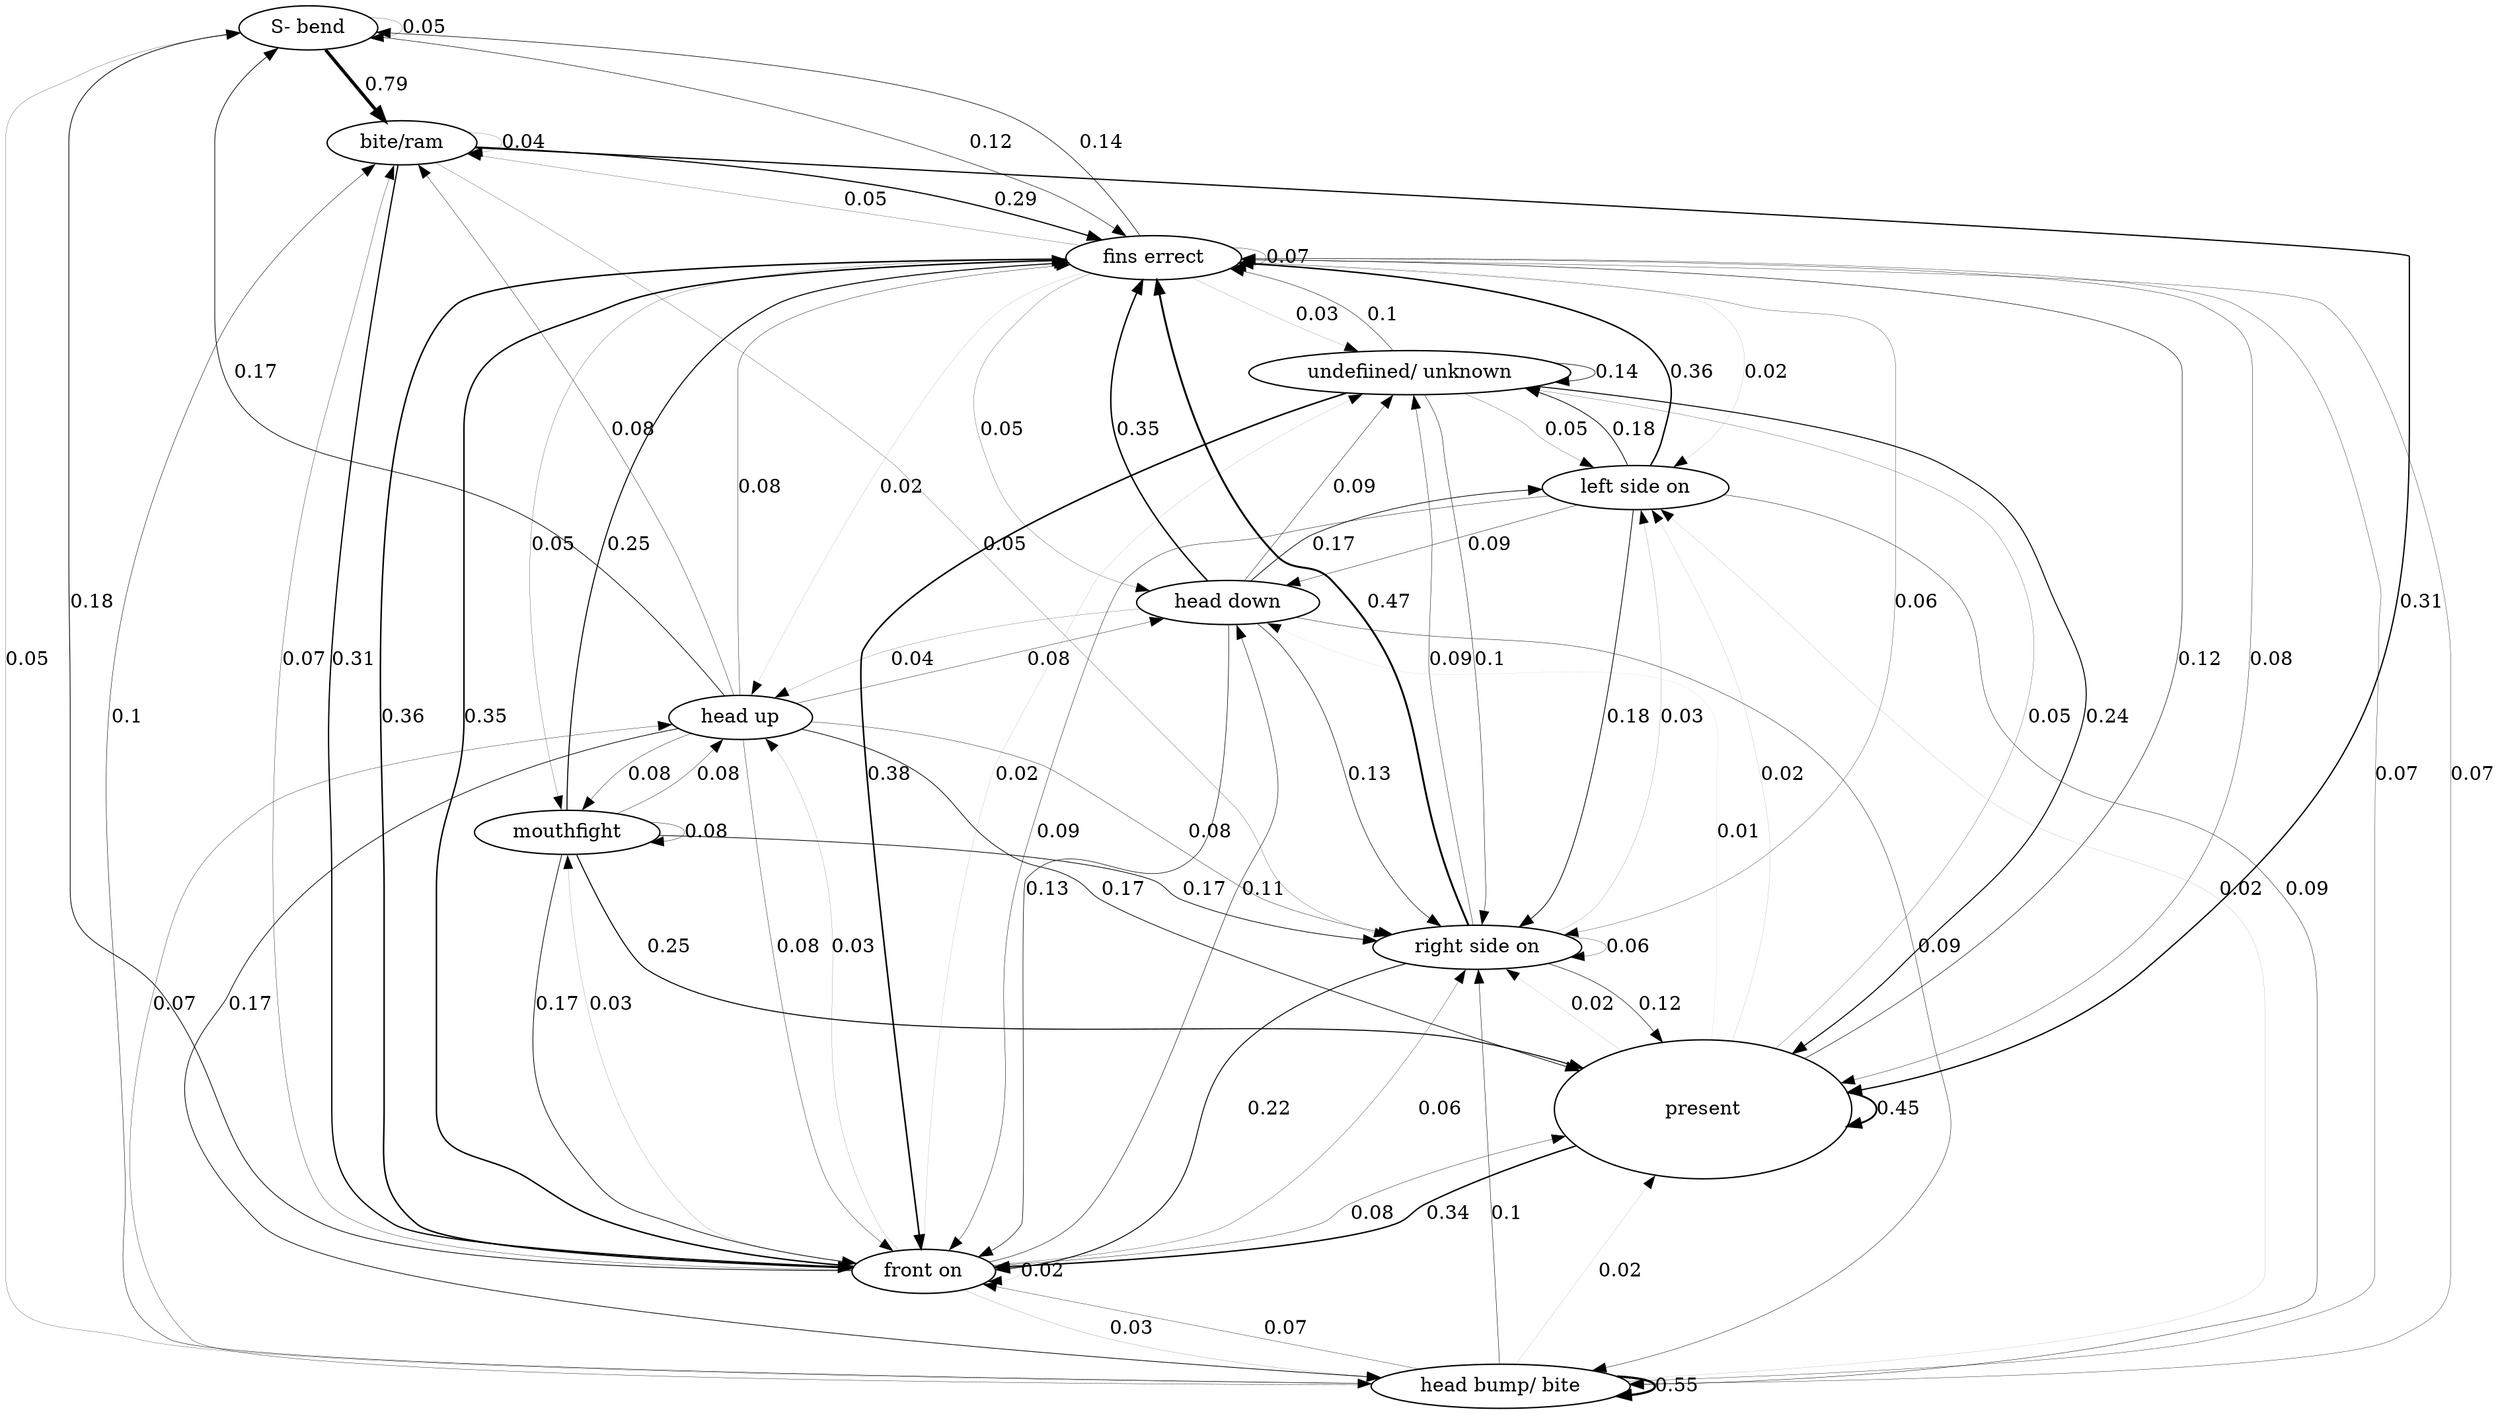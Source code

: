 digraph  {
"S- bend" [height="0.0032076023480684035", width="0.0068734336030037224"];
"bite/ram" [height="0.0", width="0.0"];
"fins errect" [height="0.042560843678247376", width="0.09120180788195867"];
"head bump/ bite" [height="0.0", width="0.0"];
"front on" [height="0.05564905926617548", width="0.11924798414180461"];
present [height="1.4", width="3.0"];
"right side on" [height="0.00030478682952862253", width="0.0006531146347041912"];
"head down" [height="0.00039243059653977573", width="0.0008409227068709481"];
"head up" [height="0.00037225834229173503", width="0.0007976964477680037"];
"left side on" [height="5.7138175145950065e-05", width="0.00012243894674132157"];
mouthfight [height="7.696884780494319e-05", width="0.00016493324529630684"];
"undefiined/ unknown" [height="0.0010871958303028625", width="0.0023297053506489912"];
"S- bend" -> "S- bend"  [label="0.05", penwidth="0.15000000000000002"];
"S- bend" -> "bite/ram"  [label="0.79", penwidth="2.37"];
"S- bend" -> "fins errect"  [label="0.12", penwidth="0.36"];
"S- bend" -> "head bump/ bite"  [label="0.05", penwidth="0.15000000000000002"];
"bite/ram" -> "bite/ram"  [label="0.04", penwidth="0.12"];
"bite/ram" -> "fins errect"  [label="0.29", penwidth="0.8699999999999999"];
"bite/ram" -> "front on"  [label="0.31", penwidth="0.9299999999999999"];
"bite/ram" -> present  [label="0.31", penwidth="0.9299999999999999"];
"bite/ram" -> "right side on"  [label="0.05", penwidth="0.15000000000000002"];
"fins errect" -> "S- bend"  [label="0.14", penwidth="0.42000000000000004"];
"fins errect" -> "bite/ram"  [label="0.05", penwidth="0.15000000000000002"];
"fins errect" -> "fins errect"  [label="0.07", penwidth="0.21000000000000002"];
"fins errect" -> "front on"  [label="0.36", penwidth="1.08"];
"fins errect" -> "head bump/ bite"  [label="0.07", penwidth="0.21000000000000002"];
"fins errect" -> "head down"  [label="0.05", penwidth="0.15000000000000002"];
"fins errect" -> "head up"  [label="0.02", penwidth="0.06"];
"fins errect" -> "left side on"  [label="0.02", penwidth="0.06"];
"fins errect" -> mouthfight  [label="0.05", penwidth="0.15000000000000002"];
"fins errect" -> present  [label="0.08", penwidth="0.24"];
"fins errect" -> "right side on"  [label="0.06", penwidth="0.18"];
"fins errect" -> "undefiined/ unknown"  [label="0.03", penwidth="0.09"];
"head bump/ bite" -> "bite/ram"  [label="0.1", penwidth="0.30000000000000004"];
"head bump/ bite" -> "fins errect"  [label="0.07", penwidth="0.21000000000000002"];
"head bump/ bite" -> "front on"  [label="0.07", penwidth="0.21000000000000002"];
"head bump/ bite" -> "head bump/ bite"  [label="0.55", penwidth="1.6500000000000001"];
"head bump/ bite" -> "head up"  [label="0.07", penwidth="0.21000000000000002"];
"head bump/ bite" -> "left side on"  [label="0.02", penwidth="0.06"];
"head bump/ bite" -> present  [label="0.02", penwidth="0.06"];
"head bump/ bite" -> "right side on"  [label="0.1", penwidth="0.30000000000000004"];
"front on" -> "S- bend"  [label="0.18", penwidth="0.54"];
"front on" -> "bite/ram"  [label="0.07", penwidth="0.21000000000000002"];
"front on" -> "fins errect"  [label="0.35", penwidth="1.0499999999999998"];
"front on" -> "front on"  [label="0.02", penwidth="0.06"];
"front on" -> "head bump/ bite"  [label="0.03", penwidth="0.09"];
"front on" -> "head down"  [label="0.11", penwidth="0.33"];
"front on" -> "head up"  [label="0.03", penwidth="0.09"];
"front on" -> mouthfight  [label="0.03", penwidth="0.09"];
"front on" -> present  [label="0.08", penwidth="0.24"];
"front on" -> "right side on"  [label="0.06", penwidth="0.18"];
"front on" -> "undefiined/ unknown"  [label="0.02", penwidth="0.06"];
present -> "fins errect"  [label="0.12", penwidth="0.36"];
present -> "front on"  [label="0.34", penwidth="1.02"];
present -> "head down"  [label="0.01", penwidth="0.03"];
present -> "left side on"  [label="0.02", penwidth="0.06"];
present -> present  [label="0.45", penwidth="1.35"];
present -> "right side on"  [label="0.02", penwidth="0.06"];
present -> "undefiined/ unknown"  [label="0.05", penwidth="0.15000000000000002"];
"right side on" -> "fins errect"  [label="0.47", penwidth="1.41"];
"right side on" -> "front on"  [label="0.22", penwidth="0.66"];
"right side on" -> "left side on"  [label="0.03", penwidth="0.09"];
"right side on" -> present  [label="0.12", penwidth="0.36"];
"right side on" -> "right side on"  [label="0.06", penwidth="0.18"];
"right side on" -> "undefiined/ unknown"  [label="0.09", penwidth="0.27"];
"head down" -> "fins errect"  [label="0.35", penwidth="1.0499999999999998"];
"head down" -> "front on"  [label="0.13", penwidth="0.39"];
"head down" -> "head bump/ bite"  [label="0.09", penwidth="0.27"];
"head down" -> "head up"  [label="0.04", penwidth="0.12"];
"head down" -> "left side on"  [label="0.17", penwidth="0.51"];
"head down" -> "right side on"  [label="0.13", penwidth="0.39"];
"head down" -> "undefiined/ unknown"  [label="0.09", penwidth="0.27"];
"head up" -> "S- bend"  [label="0.17", penwidth="0.51"];
"head up" -> "bite/ram"  [label="0.08", penwidth="0.24"];
"head up" -> "fins errect"  [label="0.08", penwidth="0.24"];
"head up" -> "front on"  [label="0.08", penwidth="0.24"];
"head up" -> "head bump/ bite"  [label="0.17", penwidth="0.51"];
"head up" -> "head down"  [label="0.08", penwidth="0.24"];
"head up" -> mouthfight  [label="0.08", penwidth="0.24"];
"head up" -> present  [label="0.17", penwidth="0.51"];
"head up" -> "right side on"  [label="0.08", penwidth="0.24"];
"left side on" -> "fins errect"  [label="0.36", penwidth="1.08"];
"left side on" -> "front on"  [label="0.09", penwidth="0.27"];
"left side on" -> "head bump/ bite"  [label="0.09", penwidth="0.27"];
"left side on" -> "head down"  [label="0.09", penwidth="0.27"];
"left side on" -> "right side on"  [label="0.18", penwidth="0.54"];
"left side on" -> "undefiined/ unknown"  [label="0.18", penwidth="0.54"];
mouthfight -> "fins errect"  [label="0.25", penwidth="0.75"];
mouthfight -> "front on"  [label="0.17", penwidth="0.51"];
mouthfight -> "head up"  [label="0.08", penwidth="0.24"];
mouthfight -> mouthfight  [label="0.08", penwidth="0.24"];
mouthfight -> present  [label="0.25", penwidth="0.75"];
mouthfight -> "right side on"  [label="0.17", penwidth="0.51"];
"undefiined/ unknown" -> "fins errect"  [label="0.1", penwidth="0.30000000000000004"];
"undefiined/ unknown" -> "front on"  [label="0.38", penwidth="1.1400000000000001"];
"undefiined/ unknown" -> "left side on"  [label="0.05", penwidth="0.15000000000000002"];
"undefiined/ unknown" -> present  [label="0.24", penwidth="0.72"];
"undefiined/ unknown" -> "right side on"  [label="0.1", penwidth="0.30000000000000004"];
"undefiined/ unknown" -> "undefiined/ unknown"  [label="0.14", penwidth="0.42000000000000004"];
}
